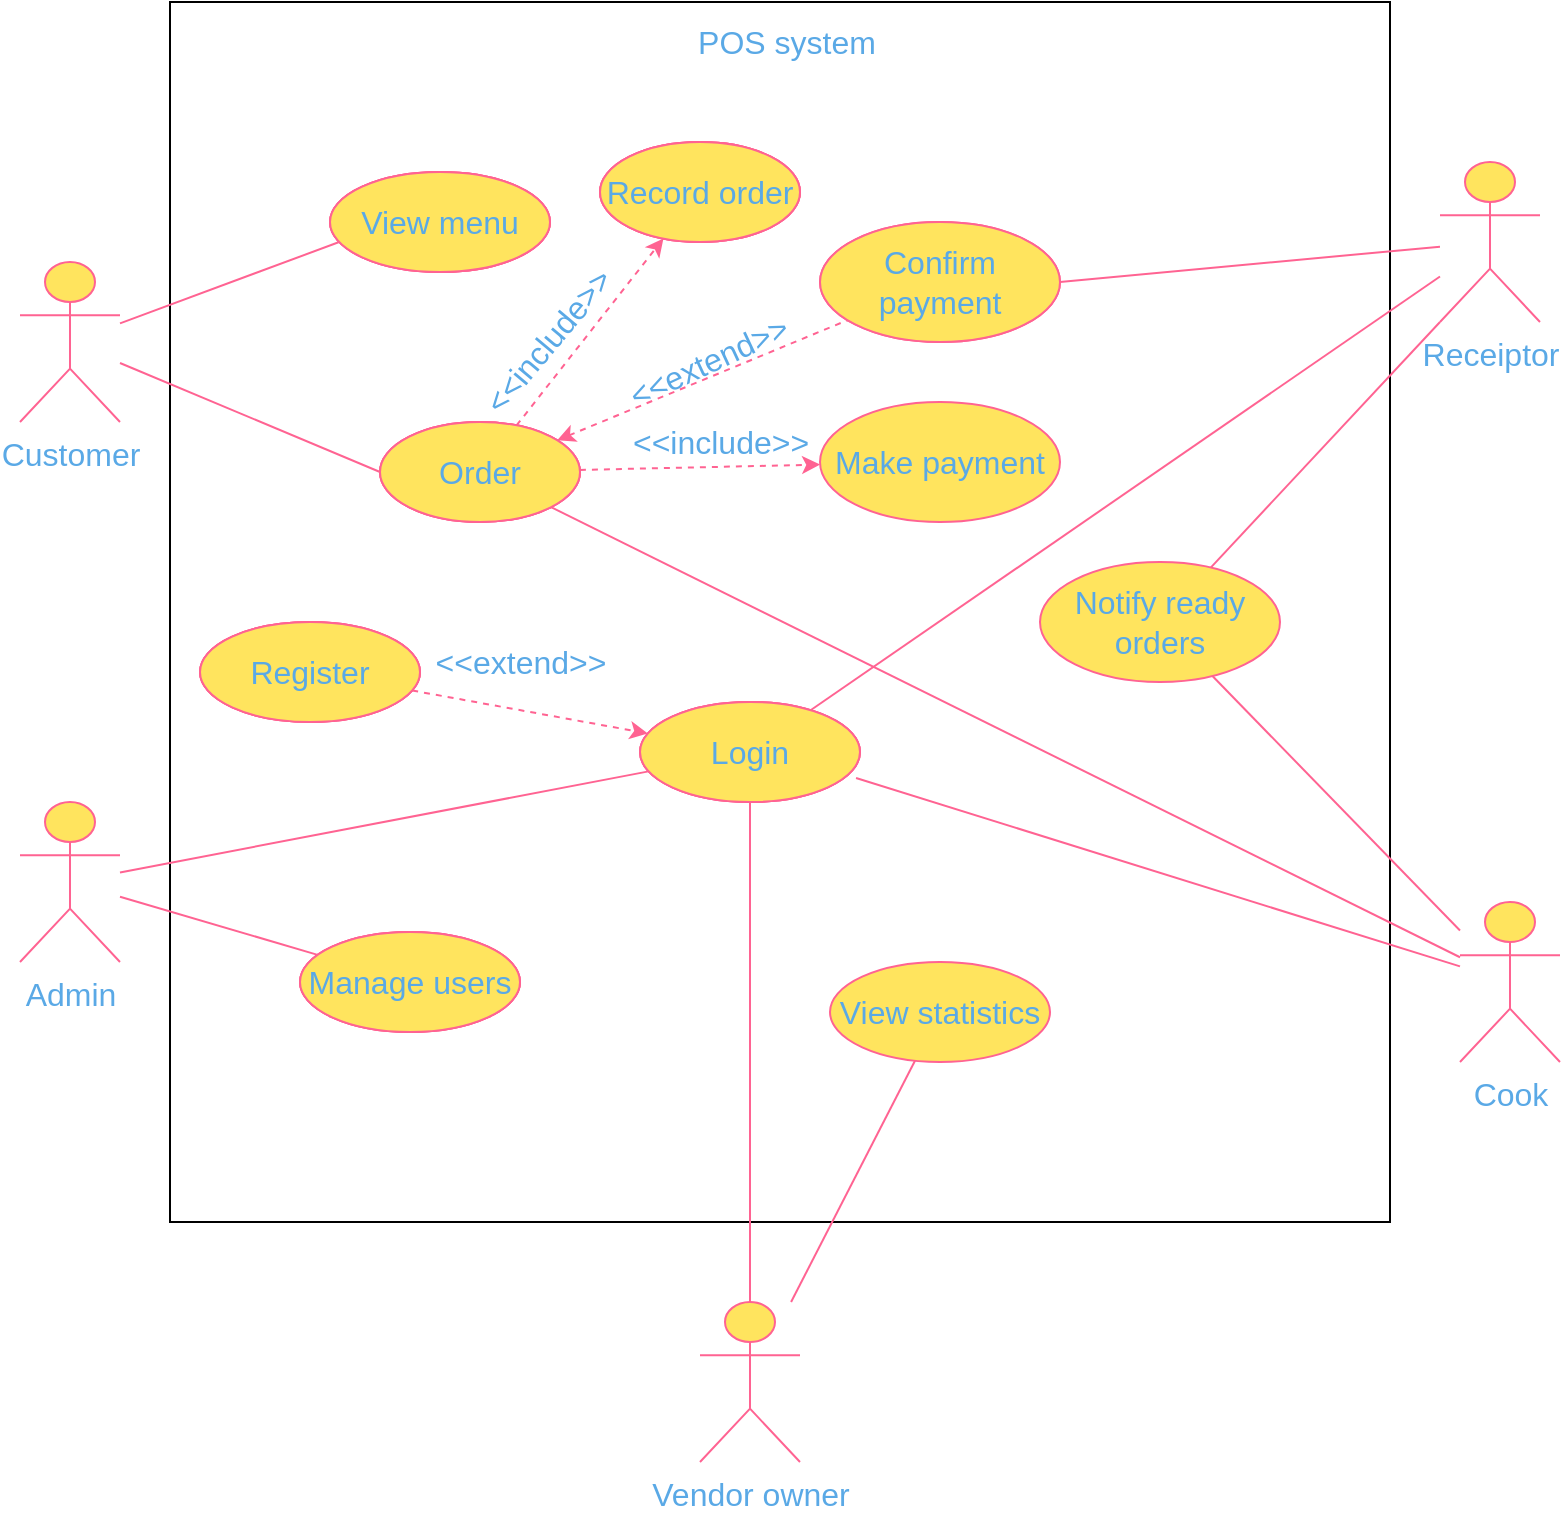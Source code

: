 <mxfile version="13.10.2" type="github" pages="2">
  <diagram id="MuOCb6WwFieAlA0UqwzN" name="Page-1">
    <mxGraphModel dx="1240" dy="561" grid="1" gridSize="10" guides="1" tooltips="1" connect="1" arrows="1" fold="1" page="1" pageScale="1" pageWidth="827" pageHeight="1169" math="0" shadow="0">
      <root>
        <mxCell id="0" />
        <mxCell id="1" parent="0" />
        <mxCell id="Gr6r5g4RKU5e7CmunKyD-52" value="" style="whiteSpace=wrap;html=1;aspect=fixed;fontSize=16;" vertex="1" parent="1">
          <mxGeometry x="105" y="270" width="610" height="610" as="geometry" />
        </mxCell>
        <mxCell id="Gr6r5g4RKU5e7CmunKyD-11" style="edgeStyle=none;rounded=0;orthogonalLoop=1;jettySize=auto;html=1;entryX=0.042;entryY=0.7;entryDx=0;entryDy=0;entryPerimeter=0;startArrow=none;startFill=0;endArrow=none;endFill=0;strokeColor=#FF6392;fontColor=#5AA9E6;" edge="1" parent="1" source="Rw93_aiboGFtJTew1Ynt-2" target="Rw93_aiboGFtJTew1Ynt-3">
          <mxGeometry relative="1" as="geometry" />
        </mxCell>
        <mxCell id="Gr6r5g4RKU5e7CmunKyD-51" style="edgeStyle=none;rounded=0;orthogonalLoop=1;jettySize=auto;html=1;entryX=0;entryY=0.5;entryDx=0;entryDy=0;startArrow=none;startFill=0;endArrow=none;endFill=0;fontSize=16;strokeColor=#FF6392;fontColor=#5AA9E6;" edge="1" parent="1" source="Rw93_aiboGFtJTew1Ynt-2" target="Gr6r5g4RKU5e7CmunKyD-47">
          <mxGeometry relative="1" as="geometry" />
        </mxCell>
        <mxCell id="Rw93_aiboGFtJTew1Ynt-2" value="Customer" style="shape=umlActor;verticalLabelPosition=bottom;verticalAlign=top;html=1;outlineConnect=0;fontSize=16;fillColor=#FFE45E;strokeColor=#FF6392;fontColor=#5AA9E6;" parent="1" vertex="1">
          <mxGeometry x="30" y="400" width="50" height="80" as="geometry" />
        </mxCell>
        <mxCell id="Rw93_aiboGFtJTew1Ynt-3" value="View menu" style="ellipse;whiteSpace=wrap;html=1;align=center;fillColor=#FFE45E;strokeColor=#FF6392;fontColor=#5AA9E6;" parent="1" vertex="1">
          <mxGeometry x="185" y="355" width="110" height="50" as="geometry" />
        </mxCell>
        <mxCell id="Rw93_aiboGFtJTew1Ynt-7" style="rounded=0;orthogonalLoop=1;jettySize=auto;html=1;dashed=1;endArrow=none;endFill=0;startArrow=classic;startFill=1;strokeColor=#FF6392;fontColor=#5AA9E6;" parent="1" source="Rw93_aiboGFtJTew1Ynt-4" edge="1" target="Gr6r5g4RKU5e7CmunKyD-1">
          <mxGeometry relative="1" as="geometry">
            <mxPoint x="410" y="500" as="targetPoint" />
          </mxGeometry>
        </mxCell>
        <mxCell id="Gr6r5g4RKU5e7CmunKyD-4" style="rounded=0;orthogonalLoop=1;jettySize=auto;html=1;dashed=1;startArrow=none;startFill=0;endArrow=classic;endFill=1;strokeColor=#FF6392;fontColor=#5AA9E6;" edge="1" parent="1" source="Rw93_aiboGFtJTew1Ynt-4" target="Gr6r5g4RKU5e7CmunKyD-3">
          <mxGeometry relative="1" as="geometry" />
        </mxCell>
        <mxCell id="Gr6r5g4RKU5e7CmunKyD-9" style="edgeStyle=none;rounded=0;orthogonalLoop=1;jettySize=auto;html=1;startArrow=none;startFill=0;endArrow=none;endFill=0;strokeColor=#FF6392;fontColor=#5AA9E6;" edge="1" parent="1" source="Rw93_aiboGFtJTew1Ynt-4" target="Gr6r5g4RKU5e7CmunKyD-10">
          <mxGeometry relative="1" as="geometry">
            <mxPoint x="700" y="680" as="targetPoint" />
          </mxGeometry>
        </mxCell>
        <mxCell id="Gr6r5g4RKU5e7CmunKyD-28" style="edgeStyle=none;rounded=0;orthogonalLoop=1;jettySize=auto;html=1;startArrow=none;startFill=0;endArrow=classic;endFill=1;dashed=1;strokeColor=#FF6392;fontColor=#5AA9E6;" edge="1" parent="1" source="Rw93_aiboGFtJTew1Ynt-4" target="Gr6r5g4RKU5e7CmunKyD-29">
          <mxGeometry relative="1" as="geometry">
            <mxPoint x="260" y="580" as="targetPoint" />
          </mxGeometry>
        </mxCell>
        <mxCell id="Rw93_aiboGFtJTew1Ynt-4" value="Order" style="ellipse;whiteSpace=wrap;html=1;align=center;fillColor=#FFE45E;strokeColor=#FF6392;fontColor=#5AA9E6;" parent="1" vertex="1">
          <mxGeometry x="210" y="480" width="100" height="50" as="geometry" />
        </mxCell>
        <mxCell id="Gr6r5g4RKU5e7CmunKyD-1" value="Confirm payment" style="ellipse;whiteSpace=wrap;html=1;align=center;fillColor=#FFE45E;strokeColor=#FF6392;fontColor=#5AA9E6;" vertex="1" parent="1">
          <mxGeometry x="430" y="380" width="120" height="60" as="geometry" />
        </mxCell>
        <mxCell id="Gr6r5g4RKU5e7CmunKyD-3" value="Make payment" style="ellipse;whiteSpace=wrap;html=1;align=center;fontSize=16;fillColor=#FFE45E;strokeColor=#FF6392;fontColor=#5AA9E6;" vertex="1" parent="1">
          <mxGeometry x="430" y="470" width="120" height="60" as="geometry" />
        </mxCell>
        <mxCell id="Gr6r5g4RKU5e7CmunKyD-5" value="&amp;lt;&amp;lt;include&amp;gt;&amp;gt;" style="text;html=1;align=center;verticalAlign=middle;resizable=0;points=[];autosize=1;fontSize=16;fontColor=#5AA9E6;" vertex="1" parent="1">
          <mxGeometry x="330" y="480" width="100" height="20" as="geometry" />
        </mxCell>
        <mxCell id="Gr6r5g4RKU5e7CmunKyD-6" value="&amp;lt;&amp;lt;extend&amp;gt;&amp;gt;" style="text;html=1;align=center;verticalAlign=middle;resizable=0;points=[];autosize=1;rotation=-25;fontSize=16;fontColor=#5AA9E6;" vertex="1" parent="1">
          <mxGeometry x="323.5" y="440" width="100" height="20" as="geometry" />
        </mxCell>
        <mxCell id="Gr6r5g4RKU5e7CmunKyD-13" style="edgeStyle=none;rounded=0;orthogonalLoop=1;jettySize=auto;html=1;startArrow=none;startFill=0;endArrow=none;endFill=0;strokeColor=#FF6392;fontColor=#5AA9E6;" edge="1" parent="1" source="Gr6r5g4RKU5e7CmunKyD-10" target="Gr6r5g4RKU5e7CmunKyD-12">
          <mxGeometry relative="1" as="geometry" />
        </mxCell>
        <mxCell id="Gr6r5g4RKU5e7CmunKyD-23" style="edgeStyle=none;rounded=0;orthogonalLoop=1;jettySize=auto;html=1;entryX=0.982;entryY=0.76;entryDx=0;entryDy=0;entryPerimeter=0;startArrow=none;startFill=0;endArrow=none;endFill=0;strokeColor=#FF6392;fontColor=#5AA9E6;" edge="1" parent="1" source="Gr6r5g4RKU5e7CmunKyD-10" target="Gr6r5g4RKU5e7CmunKyD-17">
          <mxGeometry relative="1" as="geometry" />
        </mxCell>
        <mxCell id="Gr6r5g4RKU5e7CmunKyD-10" value="Cook" style="shape=umlActor;verticalLabelPosition=bottom;verticalAlign=top;html=1;outlineConnect=0;fontSize=16;fillColor=#FFE45E;strokeColor=#FF6392;fontColor=#5AA9E6;" vertex="1" parent="1">
          <mxGeometry x="750" y="720" width="50" height="80" as="geometry" />
        </mxCell>
        <mxCell id="Gr6r5g4RKU5e7CmunKyD-16" style="edgeStyle=none;rounded=0;orthogonalLoop=1;jettySize=auto;html=1;entryX=0;entryY=1;entryDx=0;entryDy=0;entryPerimeter=0;startArrow=none;startFill=0;endArrow=none;endFill=0;strokeColor=#FF6392;fontColor=#5AA9E6;" edge="1" parent="1" source="Gr6r5g4RKU5e7CmunKyD-12" target="Gr6r5g4RKU5e7CmunKyD-14">
          <mxGeometry relative="1" as="geometry" />
        </mxCell>
        <mxCell id="Gr6r5g4RKU5e7CmunKyD-12" value="Notify ready orders" style="ellipse;whiteSpace=wrap;html=1;align=center;fontSize=16;fillColor=#FFE45E;strokeColor=#FF6392;fontColor=#5AA9E6;" vertex="1" parent="1">
          <mxGeometry x="540" y="550" width="120" height="60" as="geometry" />
        </mxCell>
        <mxCell id="Gr6r5g4RKU5e7CmunKyD-15" style="edgeStyle=none;rounded=0;orthogonalLoop=1;jettySize=auto;html=1;entryX=1;entryY=0.5;entryDx=0;entryDy=0;startArrow=none;startFill=0;endArrow=none;endFill=0;strokeColor=#FF6392;fontColor=#5AA9E6;" edge="1" parent="1" source="Gr6r5g4RKU5e7CmunKyD-14" target="Gr6r5g4RKU5e7CmunKyD-1">
          <mxGeometry relative="1" as="geometry" />
        </mxCell>
        <mxCell id="Gr6r5g4RKU5e7CmunKyD-22" style="edgeStyle=none;rounded=0;orthogonalLoop=1;jettySize=auto;html=1;startArrow=none;startFill=0;endArrow=none;endFill=0;strokeColor=#FF6392;fontColor=#5AA9E6;" edge="1" parent="1" source="Gr6r5g4RKU5e7CmunKyD-14" target="Gr6r5g4RKU5e7CmunKyD-17">
          <mxGeometry relative="1" as="geometry" />
        </mxCell>
        <mxCell id="Gr6r5g4RKU5e7CmunKyD-14" value="Receiptor" style="shape=umlActor;verticalLabelPosition=bottom;verticalAlign=top;html=1;outlineConnect=0;fontSize=16;fillColor=#FFE45E;strokeColor=#FF6392;fontColor=#5AA9E6;" vertex="1" parent="1">
          <mxGeometry x="740" y="350" width="50" height="80" as="geometry" />
        </mxCell>
        <mxCell id="Gr6r5g4RKU5e7CmunKyD-17" value="Login" style="ellipse;whiteSpace=wrap;html=1;align=center;fillColor=#FFE45E;strokeColor=#FF6392;fontColor=#5AA9E6;" vertex="1" parent="1">
          <mxGeometry x="340" y="620" width="110" height="50" as="geometry" />
        </mxCell>
        <mxCell id="Gr6r5g4RKU5e7CmunKyD-20" style="edgeStyle=none;rounded=0;orthogonalLoop=1;jettySize=auto;html=1;startArrow=none;startFill=0;endArrow=classic;endFill=1;dashed=1;strokeColor=#FF6392;fontColor=#5AA9E6;" edge="1" parent="1" source="Gr6r5g4RKU5e7CmunKyD-18" target="Gr6r5g4RKU5e7CmunKyD-17">
          <mxGeometry relative="1" as="geometry" />
        </mxCell>
        <mxCell id="Gr6r5g4RKU5e7CmunKyD-18" value="Register" style="ellipse;whiteSpace=wrap;html=1;align=center;fillColor=#FFE45E;strokeColor=#FF6392;fontColor=#5AA9E6;" vertex="1" parent="1">
          <mxGeometry x="120" y="580" width="110" height="50" as="geometry" />
        </mxCell>
        <mxCell id="Gr6r5g4RKU5e7CmunKyD-19" style="edgeStyle=none;rounded=0;orthogonalLoop=1;jettySize=auto;html=1;entryX=0.5;entryY=1;entryDx=0;entryDy=0;startArrow=none;startFill=0;endArrow=classic;endFill=1;strokeColor=#FF6392;fontColor=#5AA9E6;" edge="1" parent="1" source="Gr6r5g4RKU5e7CmunKyD-17" target="Gr6r5g4RKU5e7CmunKyD-17">
          <mxGeometry relative="1" as="geometry" />
        </mxCell>
        <mxCell id="Gr6r5g4RKU5e7CmunKyD-21" value="&amp;lt;&amp;lt;extend&amp;gt;&amp;gt;" style="text;html=1;align=center;verticalAlign=middle;resizable=0;points=[];autosize=1;rotation=0;fontSize=16;fontColor=#5AA9E6;" vertex="1" parent="1">
          <mxGeometry x="230" y="590" width="100" height="20" as="geometry" />
        </mxCell>
        <mxCell id="Gr6r5g4RKU5e7CmunKyD-25" style="edgeStyle=none;rounded=0;orthogonalLoop=1;jettySize=auto;html=1;startArrow=none;startFill=0;endArrow=none;endFill=0;strokeColor=#FF6392;fontColor=#5AA9E6;" edge="1" parent="1" source="Gr6r5g4RKU5e7CmunKyD-24" target="Gr6r5g4RKU5e7CmunKyD-17">
          <mxGeometry relative="1" as="geometry" />
        </mxCell>
        <mxCell id="Gr6r5g4RKU5e7CmunKyD-27" style="edgeStyle=none;rounded=0;orthogonalLoop=1;jettySize=auto;html=1;startArrow=none;startFill=0;endArrow=none;endFill=0;strokeColor=#FF6392;fontColor=#5AA9E6;" edge="1" parent="1" source="Gr6r5g4RKU5e7CmunKyD-24" target="Gr6r5g4RKU5e7CmunKyD-26">
          <mxGeometry relative="1" as="geometry" />
        </mxCell>
        <mxCell id="Gr6r5g4RKU5e7CmunKyD-24" value="Admin" style="shape=umlActor;verticalLabelPosition=bottom;verticalAlign=top;html=1;outlineConnect=0;fontSize=16;fillColor=#FFE45E;strokeColor=#FF6392;fontColor=#5AA9E6;" vertex="1" parent="1">
          <mxGeometry x="30" y="670" width="50" height="80" as="geometry" />
        </mxCell>
        <mxCell id="Gr6r5g4RKU5e7CmunKyD-26" value="Manage users" style="ellipse;whiteSpace=wrap;html=1;align=center;fillColor=#FFE45E;strokeColor=#FF6392;fontColor=#5AA9E6;" vertex="1" parent="1">
          <mxGeometry x="170" y="735" width="110" height="50" as="geometry" />
        </mxCell>
        <mxCell id="Gr6r5g4RKU5e7CmunKyD-29" value="Record order" style="ellipse;whiteSpace=wrap;html=1;align=center;fillColor=#FFE45E;strokeColor=#FF6392;fontColor=#5AA9E6;" vertex="1" parent="1">
          <mxGeometry x="320" y="340" width="100" height="50" as="geometry" />
        </mxCell>
        <mxCell id="Gr6r5g4RKU5e7CmunKyD-31" value="&amp;lt;&amp;lt;include&amp;gt;&amp;gt;" style="text;html=1;align=center;verticalAlign=middle;resizable=0;points=[];autosize=1;rotation=-50;fontSize=16;fontColor=#5AA9E6;" vertex="1" parent="1">
          <mxGeometry x="243.5" y="430" width="100" height="20" as="geometry" />
        </mxCell>
        <mxCell id="Gr6r5g4RKU5e7CmunKyD-33" style="edgeStyle=none;rounded=0;orthogonalLoop=1;jettySize=auto;html=1;entryX=0.5;entryY=1;entryDx=0;entryDy=0;startArrow=none;startFill=0;endArrow=none;endFill=0;strokeColor=#FF6392;fontColor=#5AA9E6;" edge="1" parent="1" source="Gr6r5g4RKU5e7CmunKyD-32" target="Gr6r5g4RKU5e7CmunKyD-17">
          <mxGeometry relative="1" as="geometry" />
        </mxCell>
        <mxCell id="Gr6r5g4RKU5e7CmunKyD-34" style="edgeStyle=none;rounded=0;orthogonalLoop=1;jettySize=auto;html=1;startArrow=none;startFill=0;endArrow=none;endFill=0;strokeColor=#FF6392;fontColor=#5AA9E6;" edge="1" parent="1" source="Gr6r5g4RKU5e7CmunKyD-32" target="Gr6r5g4RKU5e7CmunKyD-35">
          <mxGeometry relative="1" as="geometry">
            <mxPoint x="470" y="790" as="targetPoint" />
          </mxGeometry>
        </mxCell>
        <mxCell id="Gr6r5g4RKU5e7CmunKyD-32" value="Vendor owner" style="shape=umlActor;verticalLabelPosition=bottom;verticalAlign=top;html=1;outlineConnect=0;fontSize=16;fillColor=#FFE45E;strokeColor=#FF6392;fontColor=#5AA9E6;" vertex="1" parent="1">
          <mxGeometry x="370" y="920" width="50" height="80" as="geometry" />
        </mxCell>
        <mxCell id="Gr6r5g4RKU5e7CmunKyD-35" value="View statistics" style="ellipse;whiteSpace=wrap;html=1;align=center;fontSize=16;fillColor=#FFE45E;strokeColor=#FF6392;fontColor=#5AA9E6;" vertex="1" parent="1">
          <mxGeometry x="435" y="750" width="110" height="50" as="geometry" />
        </mxCell>
        <mxCell id="Gr6r5g4RKU5e7CmunKyD-36" value="Manage users" style="ellipse;whiteSpace=wrap;html=1;align=center;fillColor=#FFE45E;strokeColor=#FF6392;fontColor=#5AA9E6;" vertex="1" parent="1">
          <mxGeometry x="170" y="735" width="110" height="50" as="geometry" />
        </mxCell>
        <mxCell id="Gr6r5g4RKU5e7CmunKyD-37" value="Login" style="ellipse;whiteSpace=wrap;html=1;align=center;fillColor=#FFE45E;strokeColor=#FF6392;fontColor=#5AA9E6;" vertex="1" parent="1">
          <mxGeometry x="340" y="620" width="110" height="50" as="geometry" />
        </mxCell>
        <mxCell id="Gr6r5g4RKU5e7CmunKyD-38" value="Register" style="ellipse;whiteSpace=wrap;html=1;align=center;fillColor=#FFE45E;strokeColor=#FF6392;fontColor=#5AA9E6;" vertex="1" parent="1">
          <mxGeometry x="120" y="580" width="110" height="50" as="geometry" />
        </mxCell>
        <mxCell id="Gr6r5g4RKU5e7CmunKyD-39" value="Order" style="ellipse;whiteSpace=wrap;html=1;align=center;fillColor=#FFE45E;strokeColor=#FF6392;fontColor=#5AA9E6;" vertex="1" parent="1">
          <mxGeometry x="210" y="480" width="100" height="50" as="geometry" />
        </mxCell>
        <mxCell id="Gr6r5g4RKU5e7CmunKyD-40" value="View menu" style="ellipse;whiteSpace=wrap;html=1;align=center;fillColor=#FFE45E;strokeColor=#FF6392;fontColor=#5AA9E6;" vertex="1" parent="1">
          <mxGeometry x="185" y="355" width="110" height="50" as="geometry" />
        </mxCell>
        <mxCell id="Gr6r5g4RKU5e7CmunKyD-41" value="Record order" style="ellipse;whiteSpace=wrap;html=1;align=center;fillColor=#FFE45E;strokeColor=#FF6392;fontColor=#5AA9E6;" vertex="1" parent="1">
          <mxGeometry x="320" y="340" width="100" height="50" as="geometry" />
        </mxCell>
        <mxCell id="Gr6r5g4RKU5e7CmunKyD-44" value="Manage users" style="ellipse;whiteSpace=wrap;html=1;align=center;fontSize=16;fillColor=#FFE45E;strokeColor=#FF6392;fontColor=#5AA9E6;" vertex="1" parent="1">
          <mxGeometry x="170" y="735" width="110" height="50" as="geometry" />
        </mxCell>
        <mxCell id="Gr6r5g4RKU5e7CmunKyD-45" value="Register" style="ellipse;whiteSpace=wrap;html=1;align=center;fontSize=16;fillColor=#FFE45E;strokeColor=#FF6392;fontColor=#5AA9E6;" vertex="1" parent="1">
          <mxGeometry x="120" y="580" width="110" height="50" as="geometry" />
        </mxCell>
        <mxCell id="Gr6r5g4RKU5e7CmunKyD-46" value="Login" style="ellipse;whiteSpace=wrap;html=1;align=center;fontSize=16;fillColor=#FFE45E;strokeColor=#FF6392;fontColor=#5AA9E6;" vertex="1" parent="1">
          <mxGeometry x="340" y="620" width="110" height="50" as="geometry" />
        </mxCell>
        <mxCell id="Gr6r5g4RKU5e7CmunKyD-47" value="Order" style="ellipse;whiteSpace=wrap;html=1;align=center;fontSize=16;fillColor=#FFE45E;strokeColor=#FF6392;fontColor=#5AA9E6;" vertex="1" parent="1">
          <mxGeometry x="210" y="480" width="100" height="50" as="geometry" />
        </mxCell>
        <mxCell id="Gr6r5g4RKU5e7CmunKyD-48" value="View menu" style="ellipse;whiteSpace=wrap;html=1;align=center;fontSize=16;fillColor=#FFE45E;strokeColor=#FF6392;fontColor=#5AA9E6;" vertex="1" parent="1">
          <mxGeometry x="185" y="355" width="110" height="50" as="geometry" />
        </mxCell>
        <mxCell id="Gr6r5g4RKU5e7CmunKyD-49" value="Record order" style="ellipse;whiteSpace=wrap;html=1;align=center;fontSize=16;fillColor=#FFE45E;strokeColor=#FF6392;fontColor=#5AA9E6;" vertex="1" parent="1">
          <mxGeometry x="320" y="340" width="100" height="50" as="geometry" />
        </mxCell>
        <mxCell id="Gr6r5g4RKU5e7CmunKyD-50" value="Confirm payment" style="ellipse;whiteSpace=wrap;html=1;align=center;fontSize=16;fillColor=#FFE45E;strokeColor=#FF6392;fontColor=#5AA9E6;" vertex="1" parent="1">
          <mxGeometry x="430" y="380" width="120" height="60" as="geometry" />
        </mxCell>
        <mxCell id="Gr6r5g4RKU5e7CmunKyD-53" value="POS system" style="text;html=1;align=center;verticalAlign=middle;resizable=0;points=[];autosize=1;fontSize=16;fontColor=#5AA9E6;" vertex="1" parent="1">
          <mxGeometry x="363" y="280" width="100" height="20" as="geometry" />
        </mxCell>
      </root>
    </mxGraphModel>
  </diagram>
  <diagram id="a1VAVPi1CuiOcIYUMK4R" name="Page-2">
    <mxGraphModel dx="3472" dy="1800" grid="1" gridSize="10" guides="1" tooltips="1" connect="1" arrows="1" fold="1" page="1" pageScale="1" pageWidth="827" pageHeight="1169" math="0" shadow="0">
      <root>
        <mxCell id="gCTWWOmExkUHcFi1Ayux-0" />
        <mxCell id="gCTWWOmExkUHcFi1Ayux-1" parent="gCTWWOmExkUHcFi1Ayux-0" />
      </root>
    </mxGraphModel>
  </diagram>
</mxfile>

